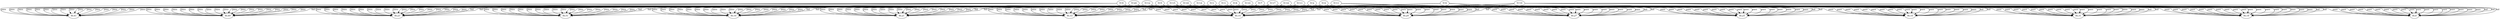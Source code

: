digraph G {
TC1 -> RL8 [ label="pass" ];
TC1 -> RL10 [ label="pass" ];
TC1 -> RL14 [ label="pass" ];
TC1 -> RL16 [ label="pass" ];
TC1 -> RL18 [ label="pass" ];
TC1 -> RL21 [ label="pass" ];
TC1 -> RL23 [ label="pass" ];
TC1 -> RL25 [ label="pass" ];
TC1 -> RL27 [ label="pass" ];
TC1 -> RL29 [ label="pass" ];
TC1 -> RL31 [ label="pass" ];
TC1 -> RL33 [ label="pass" ];
TC1 -> RL41 [ label="pass" ];
TC1 -> RL49 [ label="pass" ];
TC1 -> RL51 [ label="pass" ];
TC2 -> RL8 [ label="pass" ];
TC2 -> RL10 [ label="pass" ];
TC2 -> RL14 [ label="pass" ];
TC2 -> RL16 [ label="pass" ];
TC2 -> RL18 [ label="pass" ];
TC2 -> RL21 [ label="pass" ];
TC2 -> RL23 [ label="pass" ];
TC2 -> RL25 [ label="pass" ];
TC2 -> RL27 [ label="pass" ];
TC2 -> RL29 [ label="pass" ];
TC2 -> RL31 [ label="pass" ];
TC2 -> RL33 [ label="pass" ];
TC2 -> RL41 [ label="pass" ];
TC2 -> RL49 [ label="pass" ];
TC2 -> RL51 [ label="pass" ];
TC3 -> RL8 [ label="pass" ];
TC3 -> RL10 [ label="pass" ];
TC3 -> RL14 [ label="pass" ];
TC3 -> RL16 [ label="pass" ];
TC3 -> RL18 [ label="pass" ];
TC3 -> RL21 [ label="pass" ];
TC3 -> RL23 [ label="pass" ];
TC3 -> RL25 [ label="pass" ];
TC3 -> RL27 [ label="pass" ];
TC3 -> RL29 [ label="pass" ];
TC3 -> RL31 [ label="pass" ];
TC3 -> RL33 [ label="pass" ];
TC3 -> RL41 [ label="pass" ];
TC3 -> RL49 [ label="pass" ];
TC3 -> RL51 [ label="pass" ];
TC4 -> RL8 [ label="pass" ];
TC4 -> RL10 [ label="pass" ];
TC4 -> RL14 [ label="pass" ];
TC4 -> RL16 [ label="pass" ];
TC4 -> RL18 [ label="pass" ];
TC4 -> RL21 [ label="pass" ];
TC4 -> RL23 [ label="pass" ];
TC4 -> RL25 [ label="pass" ];
TC4 -> RL27 [ label="pass" ];
TC4 -> RL29 [ label="pass" ];
TC4 -> RL31 [ label="pass" ];
TC4 -> RL33 [ label="pass" ];
TC4 -> RL41 [ label="pass" ];
TC4 -> RL49 [ label="pass" ];
TC4 -> RL51 [ label="pass" ];
TC5 -> RL8 [ label="pass" ];
TC5 -> RL10 [ label="pass" ];
TC5 -> RL14 [ label="pass" ];
TC5 -> RL16 [ label="pass" ];
TC5 -> RL18 [ label="pass" ];
TC5 -> RL21 [ label="pass" ];
TC5 -> RL23 [ label="pass" ];
TC5 -> RL25 [ label="pass" ];
TC5 -> RL27 [ label="pass" ];
TC5 -> RL29 [ label="pass" ];
TC5 -> RL31 [ label="pass" ];
TC5 -> RL33 [ label="pass" ];
TC5 -> RL41 [ label="pass" ];
TC5 -> RL49 [ label="pass" ];
TC5 -> RL51 [ label="pass" ];
TC6 -> RL8 [ label="fail" ];
TC6 -> RL10 [ label="fail" ];
TC6 -> RL14 [ label="fail" ];
TC6 -> RL16 [ label="fail" ];
TC6 -> RL18 [ label="fail" ];
TC6 -> RL21 [ label="fail" ];
TC6 -> RL23 [ label="fail" ];
TC6 -> RL25 [ label="fail" ];
TC6 -> RL27 [ label="fail" ];
TC6 -> RL29 [ label="fail" ];
TC6 -> RL31 [ label="fail" ];
TC6 -> RL33 [ label="fail" ];
TC6 -> RL49 [ label="fail" ];
TC6 -> RL51 [ label="fail" ];
TC7 -> RL8 [ label="pass" ];
TC7 -> RL10 [ label="pass" ];
TC7 -> RL14 [ label="pass" ];
TC7 -> RL16 [ label="pass" ];
TC7 -> RL18 [ label="pass" ];
TC7 -> RL21 [ label="pass" ];
TC7 -> RL23 [ label="pass" ];
TC7 -> RL25 [ label="pass" ];
TC7 -> RL27 [ label="pass" ];
TC7 -> RL29 [ label="pass" ];
TC7 -> RL31 [ label="pass" ];
TC7 -> RL33 [ label="pass" ];
TC7 -> RL41 [ label="pass" ];
TC7 -> RL49 [ label="pass" ];
TC7 -> RL51 [ label="pass" ];
TC8 -> RL8 [ label="pass" ];
TC8 -> RL10 [ label="pass" ];
TC8 -> RL14 [ label="pass" ];
TC8 -> RL16 [ label="pass" ];
TC8 -> RL18 [ label="pass" ];
TC8 -> RL21 [ label="pass" ];
TC8 -> RL23 [ label="pass" ];
TC8 -> RL25 [ label="pass" ];
TC8 -> RL27 [ label="pass" ];
TC8 -> RL29 [ label="pass" ];
TC8 -> RL31 [ label="pass" ];
TC8 -> RL33 [ label="pass" ];
TC8 -> RL41 [ label="pass" ];
TC8 -> RL49 [ label="pass" ];
TC8 -> RL51 [ label="pass" ];
TC9 -> RL8 [ label="pass" ];
TC9 -> RL10 [ label="pass" ];
TC9 -> RL14 [ label="pass" ];
TC9 -> RL16 [ label="pass" ];
TC9 -> RL18 [ label="pass" ];
TC9 -> RL21 [ label="pass" ];
TC9 -> RL23 [ label="pass" ];
TC9 -> RL25 [ label="pass" ];
TC9 -> RL27 [ label="pass" ];
TC9 -> RL29 [ label="pass" ];
TC9 -> RL31 [ label="pass" ];
TC9 -> RL33 [ label="pass" ];
TC9 -> RL41 [ label="pass" ];
TC9 -> RL49 [ label="pass" ];
TC9 -> RL51 [ label="pass" ];
TC10 -> RL8 [ label="pass" ];
TC10 -> RL10 [ label="pass" ];
TC10 -> RL14 [ label="pass" ];
TC10 -> RL16 [ label="pass" ];
TC10 -> RL18 [ label="pass" ];
TC10 -> RL21 [ label="pass" ];
TC10 -> RL23 [ label="pass" ];
TC10 -> RL25 [ label="pass" ];
TC10 -> RL27 [ label="pass" ];
TC10 -> RL29 [ label="pass" ];
TC10 -> RL31 [ label="pass" ];
TC10 -> RL33 [ label="pass" ];
TC10 -> RL41 [ label="pass" ];
TC10 -> RL49 [ label="pass" ];
TC10 -> RL51 [ label="pass" ];
TC11 -> RL8 [ label="pass" ];
TC11 -> RL10 [ label="pass" ];
TC11 -> RL14 [ label="pass" ];
TC11 -> RL16 [ label="pass" ];
TC11 -> RL18 [ label="pass" ];
TC11 -> RL21 [ label="pass" ];
TC11 -> RL23 [ label="pass" ];
TC11 -> RL25 [ label="pass" ];
TC11 -> RL27 [ label="pass" ];
TC11 -> RL29 [ label="pass" ];
TC11 -> RL31 [ label="pass" ];
TC11 -> RL33 [ label="pass" ];
TC11 -> RL41 [ label="pass" ];
TC11 -> RL49 [ label="pass" ];
TC11 -> RL51 [ label="pass" ];
TC12 -> RL8 [ label="pass" ];
TC12 -> RL10 [ label="pass" ];
TC12 -> RL14 [ label="pass" ];
TC12 -> RL16 [ label="pass" ];
TC12 -> RL18 [ label="pass" ];
TC12 -> RL21 [ label="pass" ];
TC12 -> RL23 [ label="pass" ];
TC12 -> RL25 [ label="pass" ];
TC12 -> RL27 [ label="pass" ];
TC12 -> RL29 [ label="pass" ];
TC12 -> RL31 [ label="pass" ];
TC12 -> RL33 [ label="pass" ];
TC12 -> RL41 [ label="pass" ];
TC12 -> RL49 [ label="pass" ];
TC12 -> RL51 [ label="pass" ];
TC13 -> RL8 [ label="pass" ];
TC13 -> RL10 [ label="pass" ];
TC13 -> RL14 [ label="pass" ];
TC13 -> RL16 [ label="pass" ];
TC13 -> RL18 [ label="pass" ];
TC13 -> RL21 [ label="pass" ];
TC13 -> RL23 [ label="pass" ];
TC13 -> RL25 [ label="pass" ];
TC13 -> RL27 [ label="pass" ];
TC13 -> RL29 [ label="pass" ];
TC13 -> RL31 [ label="pass" ];
TC13 -> RL33 [ label="pass" ];
TC13 -> RL41 [ label="pass" ];
TC13 -> RL49 [ label="pass" ];
TC13 -> RL51 [ label="pass" ];
TC14 -> RL8 [ label="pass" ];
TC14 -> RL10 [ label="pass" ];
TC14 -> RL14 [ label="pass" ];
TC14 -> RL16 [ label="pass" ];
TC14 -> RL18 [ label="pass" ];
TC14 -> RL21 [ label="pass" ];
TC14 -> RL23 [ label="pass" ];
TC14 -> RL25 [ label="pass" ];
TC14 -> RL27 [ label="pass" ];
TC14 -> RL29 [ label="pass" ];
TC14 -> RL31 [ label="pass" ];
TC14 -> RL33 [ label="pass" ];
TC14 -> RL41 [ label="pass" ];
TC14 -> RL49 [ label="pass" ];
TC14 -> RL51 [ label="pass" ];
TC15 -> RL8 [ label="pass" ];
TC15 -> RL10 [ label="pass" ];
TC15 -> RL14 [ label="pass" ];
TC15 -> RL16 [ label="pass" ];
TC15 -> RL18 [ label="pass" ];
TC15 -> RL21 [ label="pass" ];
TC15 -> RL23 [ label="pass" ];
TC15 -> RL25 [ label="pass" ];
TC15 -> RL27 [ label="pass" ];
TC15 -> RL29 [ label="pass" ];
TC15 -> RL31 [ label="pass" ];
TC15 -> RL33 [ label="pass" ];
TC15 -> RL41 [ label="pass" ];
TC15 -> RL49 [ label="pass" ];
TC15 -> RL51 [ label="pass" ];
TC16 -> RL8 [ label="pass" ];
TC16 -> RL10 [ label="pass" ];
TC16 -> RL14 [ label="pass" ];
TC16 -> RL16 [ label="pass" ];
TC16 -> RL18 [ label="pass" ];
TC16 -> RL21 [ label="pass" ];
TC16 -> RL23 [ label="pass" ];
TC16 -> RL25 [ label="pass" ];
TC16 -> RL27 [ label="pass" ];
TC16 -> RL29 [ label="pass" ];
TC16 -> RL31 [ label="pass" ];
TC16 -> RL33 [ label="pass" ];
TC16 -> RL41 [ label="pass" ];
TC16 -> RL49 [ label="pass" ];
TC16 -> RL51 [ label="pass" ];
TC17 -> RL8 [ label="pass" ];
TC17 -> RL10 [ label="pass" ];
TC17 -> RL14 [ label="pass" ];
TC17 -> RL16 [ label="pass" ];
TC17 -> RL18 [ label="pass" ];
TC17 -> RL21 [ label="pass" ];
TC17 -> RL23 [ label="pass" ];
TC17 -> RL25 [ label="pass" ];
TC17 -> RL27 [ label="pass" ];
TC17 -> RL29 [ label="pass" ];
TC17 -> RL31 [ label="pass" ];
TC17 -> RL33 [ label="pass" ];
TC17 -> RL41 [ label="pass" ];
TC17 -> RL49 [ label="pass" ];
TC17 -> RL51 [ label="pass" ];
TC18 -> RL8 [ label="pass" ];
TC18 -> RL10 [ label="pass" ];
TC18 -> RL14 [ label="pass" ];
TC18 -> RL16 [ label="pass" ];
TC18 -> RL18 [ label="pass" ];
TC18 -> RL21 [ label="pass" ];
TC18 -> RL23 [ label="pass" ];
TC18 -> RL25 [ label="pass" ];
TC18 -> RL27 [ label="pass" ];
TC18 -> RL29 [ label="pass" ];
TC18 -> RL31 [ label="pass" ];
TC18 -> RL33 [ label="pass" ];
TC18 -> RL41 [ label="pass" ];
TC18 -> RL49 [ label="pass" ];
TC18 -> RL51 [ label="pass" ];
TC19 -> RL8 [ label="fail" ];
TC19 -> RL10 [ label="fail" ];
TC19 -> RL14 [ label="fail" ];
TC19 -> RL16 [ label="fail" ];
TC19 -> RL18 [ label="fail" ];
TC19 -> RL21 [ label="fail" ];
TC19 -> RL23 [ label="fail" ];
TC19 -> RL25 [ label="fail" ];
TC19 -> RL27 [ label="fail" ];
TC19 -> RL29 [ label="fail" ];
TC19 -> RL31 [ label="fail" ];
TC19 -> RL33 [ label="fail" ];
TC19 -> RL49 [ label="fail" ];
TC19 -> RL51 [ label="fail" ];
TC20 -> RL8 [ label="pass" ];
TC20 -> RL10 [ label="pass" ];
TC20 -> RL14 [ label="pass" ];
TC20 -> RL16 [ label="pass" ];
TC20 -> RL18 [ label="pass" ];
TC20 -> RL21 [ label="pass" ];
TC20 -> RL23 [ label="pass" ];
TC20 -> RL25 [ label="pass" ];
TC20 -> RL27 [ label="pass" ];
TC20 -> RL29 [ label="pass" ];
TC20 -> RL31 [ label="pass" ];
TC20 -> RL33 [ label="pass" ];
TC20 -> RL41 [ label="pass" ];
TC20 -> RL49 [ label="pass" ];
TC20 -> RL51 [ label="pass" ];
}